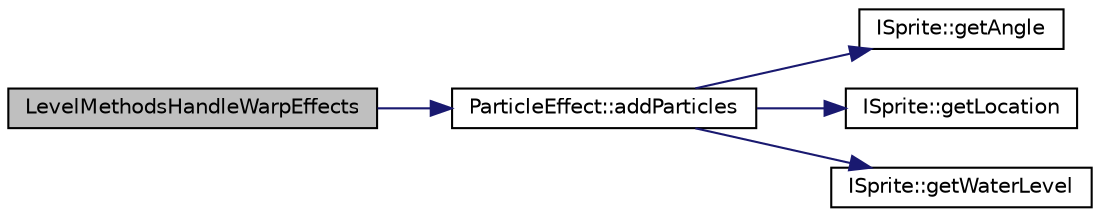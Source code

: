 digraph "LevelMethodsHandleWarpEffects"
{
 // LATEX_PDF_SIZE
  edge [fontname="Helvetica",fontsize="10",labelfontname="Helvetica",labelfontsize="10"];
  node [fontname="Helvetica",fontsize="10",shape=record];
  rankdir="LR";
  Node1 [label="LevelMethodsHandleWarpEffects",height=0.2,width=0.4,color="black", fillcolor="grey75", style="filled", fontcolor="black",tooltip=" "];
  Node1 -> Node2 [color="midnightblue",fontsize="10",style="solid",fontname="Helvetica"];
  Node2 [label="ParticleEffect::addParticles",height=0.2,width=0.4,color="black", fillcolor="white", style="filled",URL="$class_particle_effect.html#a807a1af756635bd62afd7b5ad190d29c",tooltip=" "];
  Node2 -> Node3 [color="midnightblue",fontsize="10",style="solid",fontname="Helvetica"];
  Node3 [label="ISprite::getAngle",height=0.2,width=0.4,color="black", fillcolor="white", style="filled",URL="$class_i_sprite.html#a44ab48c7a0ca24cf44b5aeb7c84ba597",tooltip=" "];
  Node2 -> Node4 [color="midnightblue",fontsize="10",style="solid",fontname="Helvetica"];
  Node4 [label="ISprite::getLocation",height=0.2,width=0.4,color="black", fillcolor="white", style="filled",URL="$class_i_sprite.html#a04e5809c871ecfe7caeab6d6886e2bbd",tooltip=" "];
  Node2 -> Node5 [color="midnightblue",fontsize="10",style="solid",fontname="Helvetica"];
  Node5 [label="ISprite::getWaterLevel",height=0.2,width=0.4,color="black", fillcolor="white", style="filled",URL="$class_i_sprite.html#afd39c00bbd79fc13234885c8941ea798",tooltip=" "];
}
